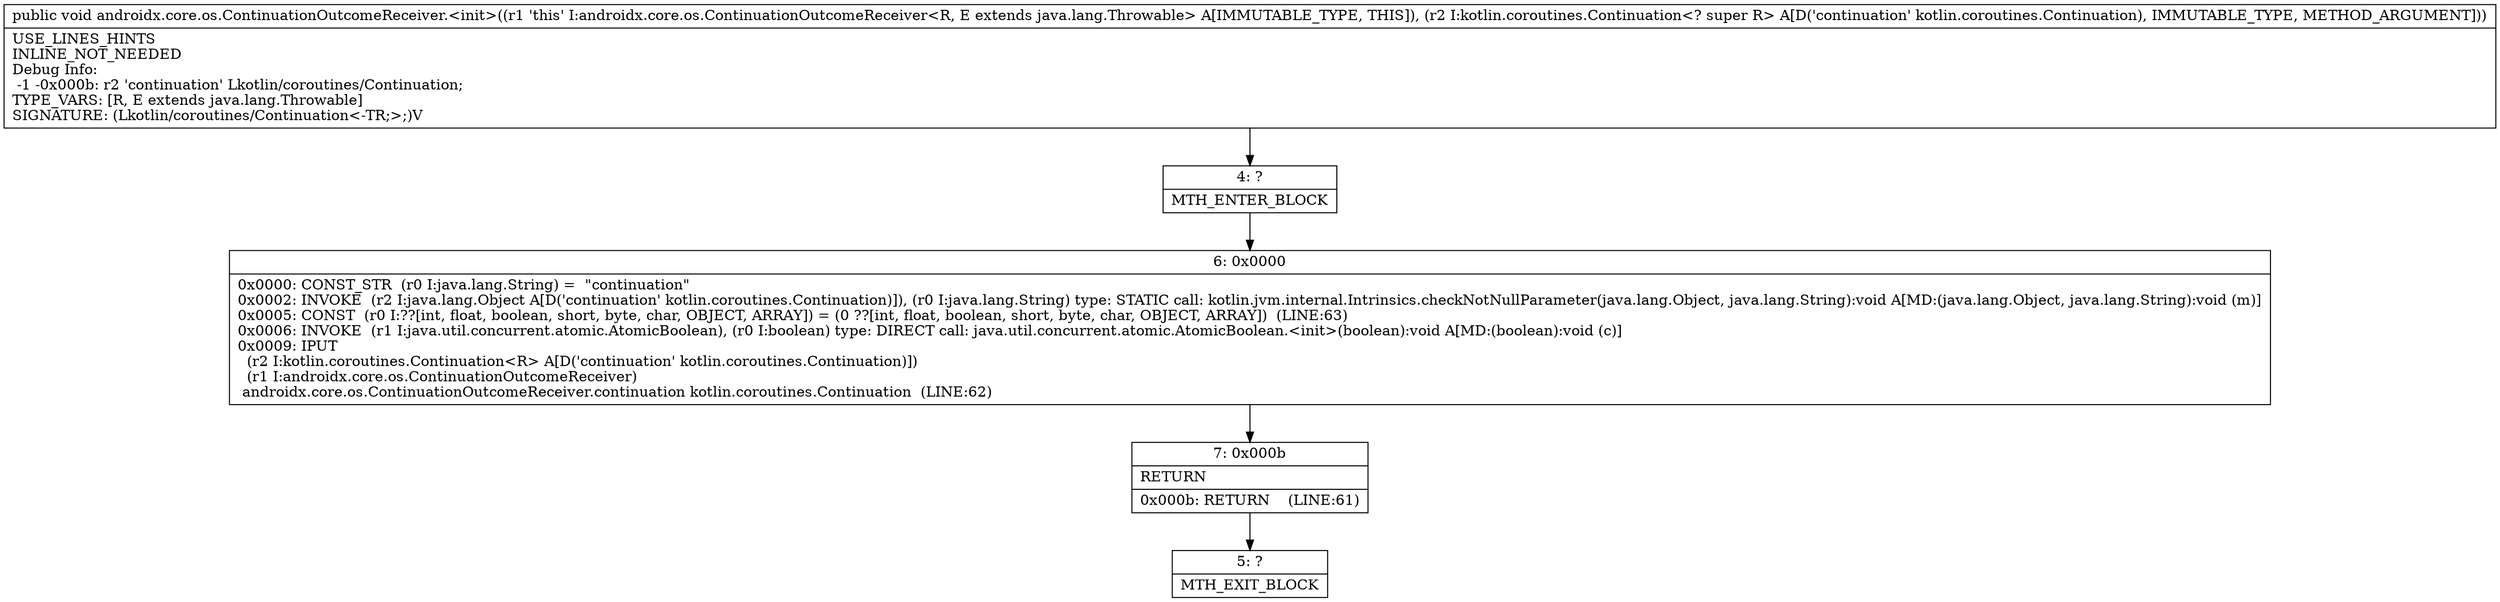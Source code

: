 digraph "CFG forandroidx.core.os.ContinuationOutcomeReceiver.\<init\>(Lkotlin\/coroutines\/Continuation;)V" {
Node_4 [shape=record,label="{4\:\ ?|MTH_ENTER_BLOCK\l}"];
Node_6 [shape=record,label="{6\:\ 0x0000|0x0000: CONST_STR  (r0 I:java.lang.String) =  \"continuation\" \l0x0002: INVOKE  (r2 I:java.lang.Object A[D('continuation' kotlin.coroutines.Continuation)]), (r0 I:java.lang.String) type: STATIC call: kotlin.jvm.internal.Intrinsics.checkNotNullParameter(java.lang.Object, java.lang.String):void A[MD:(java.lang.Object, java.lang.String):void (m)]\l0x0005: CONST  (r0 I:??[int, float, boolean, short, byte, char, OBJECT, ARRAY]) = (0 ??[int, float, boolean, short, byte, char, OBJECT, ARRAY])  (LINE:63)\l0x0006: INVOKE  (r1 I:java.util.concurrent.atomic.AtomicBoolean), (r0 I:boolean) type: DIRECT call: java.util.concurrent.atomic.AtomicBoolean.\<init\>(boolean):void A[MD:(boolean):void (c)]\l0x0009: IPUT  \l  (r2 I:kotlin.coroutines.Continuation\<R\> A[D('continuation' kotlin.coroutines.Continuation)])\l  (r1 I:androidx.core.os.ContinuationOutcomeReceiver)\l androidx.core.os.ContinuationOutcomeReceiver.continuation kotlin.coroutines.Continuation  (LINE:62)\l}"];
Node_7 [shape=record,label="{7\:\ 0x000b|RETURN\l|0x000b: RETURN    (LINE:61)\l}"];
Node_5 [shape=record,label="{5\:\ ?|MTH_EXIT_BLOCK\l}"];
MethodNode[shape=record,label="{public void androidx.core.os.ContinuationOutcomeReceiver.\<init\>((r1 'this' I:androidx.core.os.ContinuationOutcomeReceiver\<R, E extends java.lang.Throwable\> A[IMMUTABLE_TYPE, THIS]), (r2 I:kotlin.coroutines.Continuation\<? super R\> A[D('continuation' kotlin.coroutines.Continuation), IMMUTABLE_TYPE, METHOD_ARGUMENT]))  | USE_LINES_HINTS\lINLINE_NOT_NEEDED\lDebug Info:\l  \-1 \-0x000b: r2 'continuation' Lkotlin\/coroutines\/Continuation;\lTYPE_VARS: [R, E extends java.lang.Throwable]\lSIGNATURE: (Lkotlin\/coroutines\/Continuation\<\-TR;\>;)V\l}"];
MethodNode -> Node_4;Node_4 -> Node_6;
Node_6 -> Node_7;
Node_7 -> Node_5;
}

